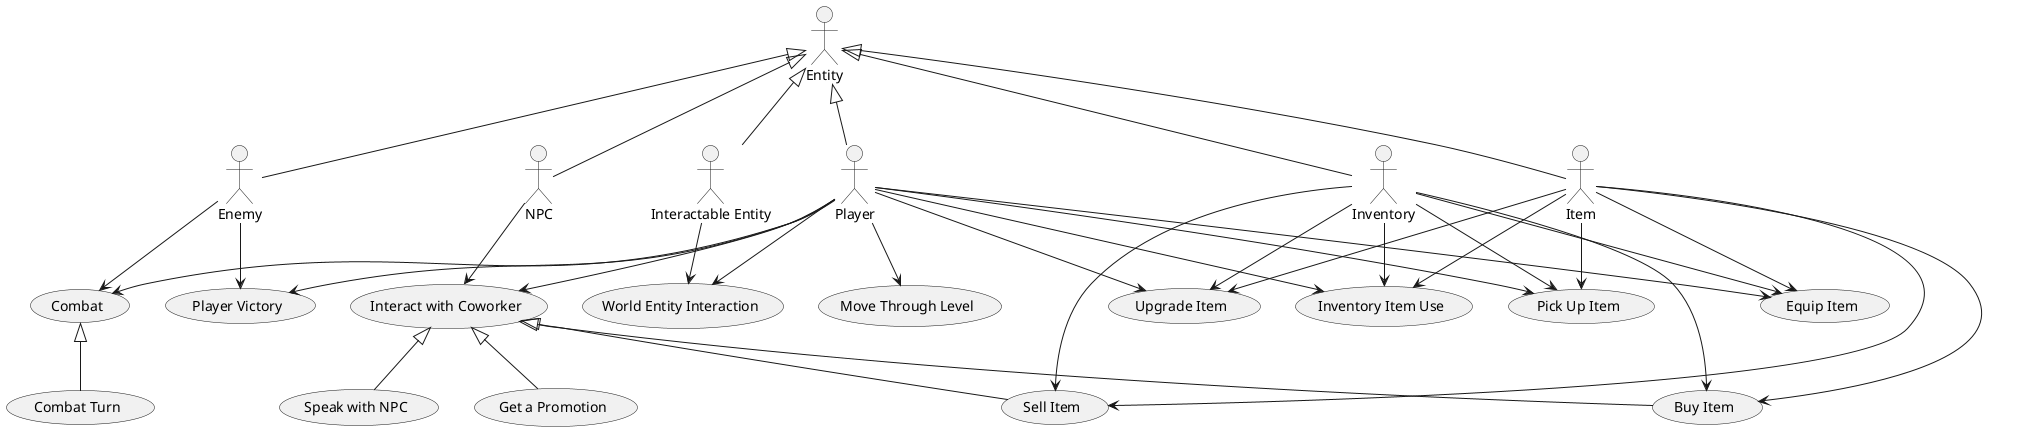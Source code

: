 @startuml

actor :Entity:
actor :Player:
actor :NPC:
actor :Inventory:
actor :Enemy:
actor :Interactable Entity:

:Entity: <|-- :Player:
:Entity: <|-- :NPC:
:Entity: <|-- :Inventory:
:Entity: <|-- :Enemy:
:Entity: <|-- :Interactable Entity:
:Entity: <|-- :Item:

usecase (World Entity Interaction) as (a)
usecase (Interact with Coworker) as (b)
usecase (Get a Promotion) as (c)
usecase (Combat) as (d)
usecase (Combat Turn) as (e)
usecase (Player Victory) as (f)
usecase (Move Through Level) as (g)
usecase (Speak with NPC) as (h)
usecase (Pick Up Item) as (i)
usecase (Inventory Item Use) as (j)
usecase (Upgrade Item) as (k)
usecase (Buy Item) as (l)
usecase (Sell Item) as (m)
usecase (Equip Item) as (n)

(b) <|-- (c)
(b) <|-- (h)
(b) <|-- (l)
(b) <|-- (m)

(d) <|-- (e)

:Player: --> (a)
:Player: --> (b)
:Player: --> (d)
:Player: --> (f)
:Player: --> (g)
:Player: --> (i)
:Player: --> (j)
:Player: --> (k)
:Player: --> (n)

:NPC: --> (b)

:Inventory: --> (i)
:Inventory: --> (j)
:Inventory: --> (k)
:Inventory: --> (l)
:Inventory: --> (m)
:Inventory: --> (n)

:Enemy: --> (d)
:Enemy: --> (f)

:Interactable Entity: --> (a)

:Item: --> (i)
:Item: --> (j)
:Item: --> (k)
:Item: --> (l)
:Item: --> (m)
:Item: --> (n)

@enduml
